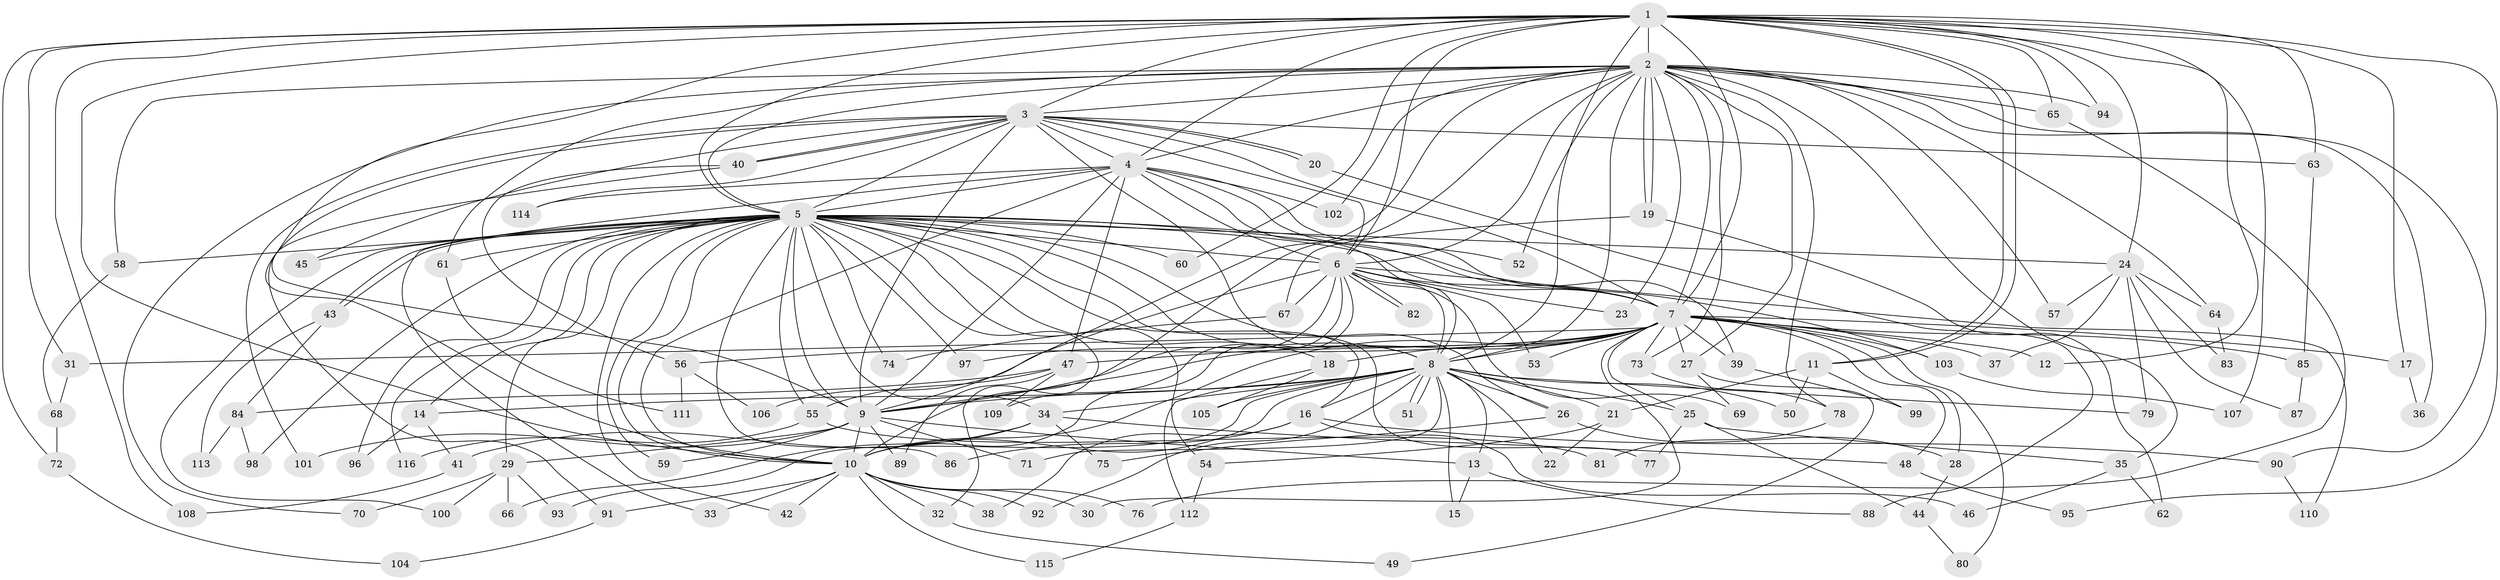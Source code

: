 // coarse degree distribution, {19: 0.029411764705882353, 1: 0.23529411764705882, 12: 0.029411764705882353, 2: 0.5, 3: 0.08823529411764706, 4: 0.029411764705882353, 6: 0.029411764705882353, 11: 0.029411764705882353, 21: 0.029411764705882353}
// Generated by graph-tools (version 1.1) at 2025/46/03/04/25 21:46:46]
// undirected, 116 vertices, 257 edges
graph export_dot {
graph [start="1"]
  node [color=gray90,style=filled];
  1;
  2;
  3;
  4;
  5;
  6;
  7;
  8;
  9;
  10;
  11;
  12;
  13;
  14;
  15;
  16;
  17;
  18;
  19;
  20;
  21;
  22;
  23;
  24;
  25;
  26;
  27;
  28;
  29;
  30;
  31;
  32;
  33;
  34;
  35;
  36;
  37;
  38;
  39;
  40;
  41;
  42;
  43;
  44;
  45;
  46;
  47;
  48;
  49;
  50;
  51;
  52;
  53;
  54;
  55;
  56;
  57;
  58;
  59;
  60;
  61;
  62;
  63;
  64;
  65;
  66;
  67;
  68;
  69;
  70;
  71;
  72;
  73;
  74;
  75;
  76;
  77;
  78;
  79;
  80;
  81;
  82;
  83;
  84;
  85;
  86;
  87;
  88;
  89;
  90;
  91;
  92;
  93;
  94;
  95;
  96;
  97;
  98;
  99;
  100;
  101;
  102;
  103;
  104;
  105;
  106;
  107;
  108;
  109;
  110;
  111;
  112;
  113;
  114;
  115;
  116;
  1 -- 2;
  1 -- 3;
  1 -- 4;
  1 -- 5;
  1 -- 6;
  1 -- 7;
  1 -- 8;
  1 -- 9;
  1 -- 10;
  1 -- 11;
  1 -- 11;
  1 -- 12;
  1 -- 17;
  1 -- 24;
  1 -- 31;
  1 -- 60;
  1 -- 63;
  1 -- 65;
  1 -- 72;
  1 -- 94;
  1 -- 95;
  1 -- 107;
  1 -- 108;
  2 -- 3;
  2 -- 4;
  2 -- 5;
  2 -- 6;
  2 -- 7;
  2 -- 8;
  2 -- 9;
  2 -- 10;
  2 -- 19;
  2 -- 19;
  2 -- 23;
  2 -- 27;
  2 -- 35;
  2 -- 36;
  2 -- 52;
  2 -- 57;
  2 -- 58;
  2 -- 61;
  2 -- 64;
  2 -- 65;
  2 -- 70;
  2 -- 73;
  2 -- 78;
  2 -- 90;
  2 -- 94;
  2 -- 102;
  3 -- 4;
  3 -- 5;
  3 -- 6;
  3 -- 7;
  3 -- 8;
  3 -- 9;
  3 -- 10;
  3 -- 20;
  3 -- 20;
  3 -- 40;
  3 -- 40;
  3 -- 45;
  3 -- 63;
  3 -- 101;
  3 -- 114;
  4 -- 5;
  4 -- 6;
  4 -- 7;
  4 -- 8;
  4 -- 9;
  4 -- 10;
  4 -- 33;
  4 -- 39;
  4 -- 47;
  4 -- 102;
  4 -- 114;
  5 -- 6;
  5 -- 7;
  5 -- 8;
  5 -- 9;
  5 -- 10;
  5 -- 14;
  5 -- 16;
  5 -- 18;
  5 -- 24;
  5 -- 26;
  5 -- 29;
  5 -- 32;
  5 -- 34;
  5 -- 42;
  5 -- 43;
  5 -- 43;
  5 -- 45;
  5 -- 52;
  5 -- 54;
  5 -- 55;
  5 -- 58;
  5 -- 59;
  5 -- 60;
  5 -- 61;
  5 -- 74;
  5 -- 77;
  5 -- 86;
  5 -- 96;
  5 -- 97;
  5 -- 98;
  5 -- 100;
  5 -- 103;
  5 -- 116;
  6 -- 7;
  6 -- 8;
  6 -- 9;
  6 -- 10;
  6 -- 23;
  6 -- 53;
  6 -- 67;
  6 -- 69;
  6 -- 82;
  6 -- 82;
  6 -- 106;
  6 -- 109;
  6 -- 110;
  7 -- 8;
  7 -- 9;
  7 -- 10;
  7 -- 12;
  7 -- 17;
  7 -- 18;
  7 -- 25;
  7 -- 27;
  7 -- 28;
  7 -- 30;
  7 -- 31;
  7 -- 37;
  7 -- 39;
  7 -- 47;
  7 -- 48;
  7 -- 53;
  7 -- 56;
  7 -- 73;
  7 -- 80;
  7 -- 85;
  7 -- 97;
  7 -- 103;
  8 -- 9;
  8 -- 10;
  8 -- 13;
  8 -- 14;
  8 -- 15;
  8 -- 16;
  8 -- 21;
  8 -- 22;
  8 -- 25;
  8 -- 26;
  8 -- 34;
  8 -- 50;
  8 -- 51;
  8 -- 51;
  8 -- 71;
  8 -- 79;
  8 -- 92;
  8 -- 93;
  8 -- 105;
  9 -- 10;
  9 -- 13;
  9 -- 29;
  9 -- 59;
  9 -- 71;
  9 -- 89;
  9 -- 101;
  10 -- 30;
  10 -- 32;
  10 -- 33;
  10 -- 38;
  10 -- 42;
  10 -- 76;
  10 -- 91;
  10 -- 92;
  10 -- 115;
  11 -- 21;
  11 -- 50;
  11 -- 99;
  13 -- 15;
  13 -- 88;
  14 -- 41;
  14 -- 96;
  16 -- 38;
  16 -- 46;
  16 -- 86;
  16 -- 90;
  17 -- 36;
  18 -- 105;
  18 -- 112;
  19 -- 62;
  19 -- 67;
  20 -- 88;
  21 -- 22;
  21 -- 54;
  24 -- 37;
  24 -- 57;
  24 -- 64;
  24 -- 79;
  24 -- 83;
  24 -- 87;
  25 -- 35;
  25 -- 44;
  25 -- 77;
  26 -- 28;
  26 -- 75;
  27 -- 49;
  27 -- 69;
  28 -- 44;
  29 -- 66;
  29 -- 70;
  29 -- 93;
  29 -- 100;
  31 -- 68;
  32 -- 49;
  34 -- 41;
  34 -- 48;
  34 -- 66;
  34 -- 75;
  35 -- 46;
  35 -- 62;
  39 -- 99;
  40 -- 56;
  40 -- 91;
  41 -- 108;
  43 -- 84;
  43 -- 113;
  44 -- 80;
  47 -- 55;
  47 -- 84;
  47 -- 89;
  47 -- 109;
  48 -- 95;
  54 -- 112;
  55 -- 81;
  55 -- 116;
  56 -- 106;
  56 -- 111;
  58 -- 68;
  61 -- 111;
  63 -- 85;
  64 -- 83;
  65 -- 76;
  67 -- 74;
  68 -- 72;
  72 -- 104;
  73 -- 78;
  78 -- 81;
  84 -- 98;
  84 -- 113;
  85 -- 87;
  90 -- 110;
  91 -- 104;
  103 -- 107;
  112 -- 115;
}
